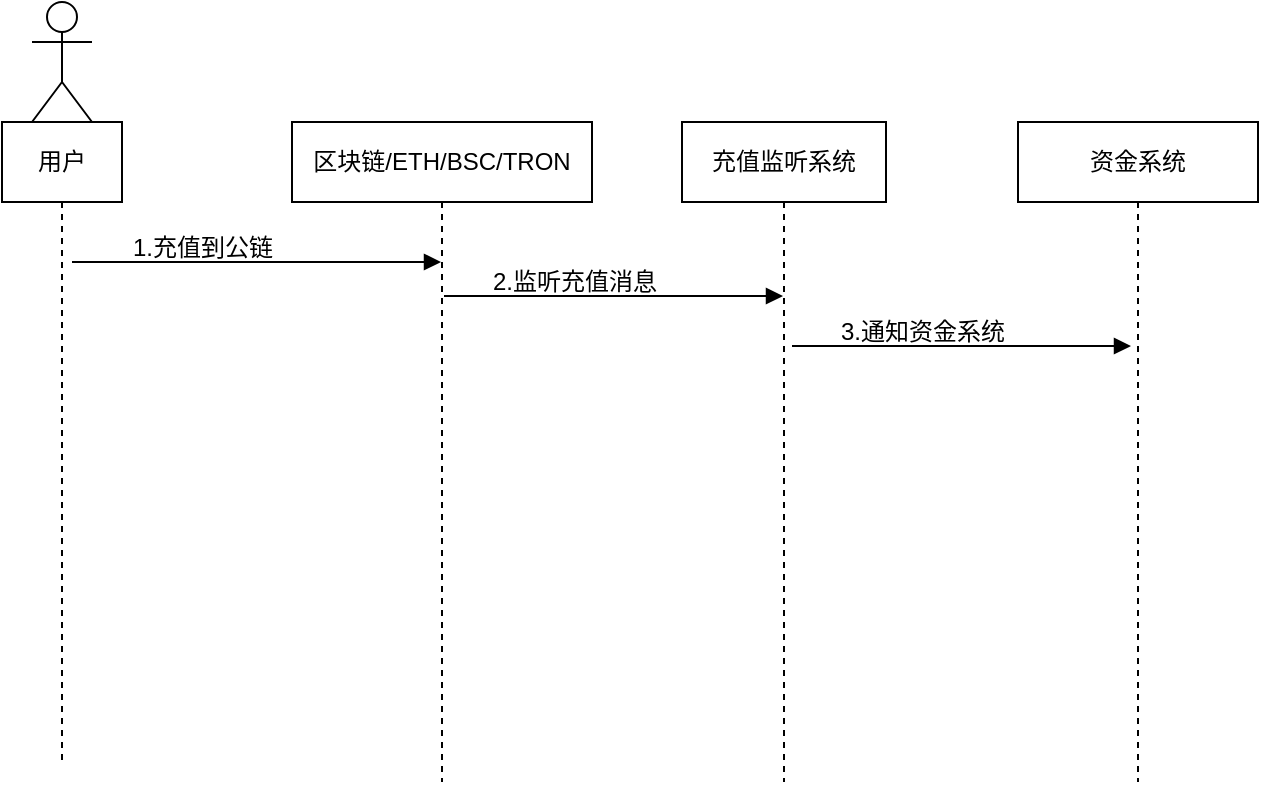 <mxfile version="20.7.2" type="github" pages="2">
  <diagram id="ESpQUyC3KSfqQ8lTwqV3" name="充值流程">
    <mxGraphModel dx="797" dy="379" grid="1" gridSize="10" guides="1" tooltips="1" connect="1" arrows="1" fold="1" page="1" pageScale="1" pageWidth="827" pageHeight="1169" math="0" shadow="0">
      <root>
        <mxCell id="0" />
        <mxCell id="1" parent="0" />
        <mxCell id="ObqIZauQ5AW_0LlvtDVD-1" value="区块链/ETH/BSC/TRON" style="shape=umlLifeline;perimeter=lifelinePerimeter;whiteSpace=wrap;html=1;container=1;collapsible=0;recursiveResize=0;outlineConnect=0;" parent="1" vertex="1">
          <mxGeometry x="220" y="110" width="150" height="330" as="geometry" />
        </mxCell>
        <mxCell id="ObqIZauQ5AW_0LlvtDVD-2" value="" style="shape=umlActor;verticalLabelPosition=bottom;verticalAlign=top;html=1;" parent="1" vertex="1">
          <mxGeometry x="90" y="50" width="30" height="60" as="geometry" />
        </mxCell>
        <mxCell id="ObqIZauQ5AW_0LlvtDVD-5" value="" style="endArrow=block;endFill=1;html=1;edgeStyle=orthogonalEdgeStyle;align=left;verticalAlign=top;rounded=0;" parent="1" target="ObqIZauQ5AW_0LlvtDVD-1" edge="1">
          <mxGeometry x="-0.646" y="10" relative="1" as="geometry">
            <mxPoint x="110" y="180" as="sourcePoint" />
            <mxPoint x="210" y="180" as="targetPoint" />
            <Array as="points">
              <mxPoint x="230" y="180" />
              <mxPoint x="230" y="180" />
            </Array>
            <mxPoint as="offset" />
          </mxGeometry>
        </mxCell>
        <mxCell id="ObqIZauQ5AW_0LlvtDVD-8" value="充值监听系统" style="shape=umlLifeline;perimeter=lifelinePerimeter;whiteSpace=wrap;html=1;container=1;collapsible=0;recursiveResize=0;outlineConnect=0;" parent="1" vertex="1">
          <mxGeometry x="415" y="110" width="102" height="330" as="geometry" />
        </mxCell>
        <mxCell id="ObqIZauQ5AW_0LlvtDVD-13" value="资金系统" style="shape=umlLifeline;perimeter=lifelinePerimeter;whiteSpace=wrap;html=1;container=1;collapsible=0;recursiveResize=0;outlineConnect=0;" parent="1" vertex="1">
          <mxGeometry x="583" y="110" width="120" height="330" as="geometry" />
        </mxCell>
        <mxCell id="70mZ4sykX8ifF7S5-0wB-8" value="用户" style="shape=umlLifeline;perimeter=lifelinePerimeter;whiteSpace=wrap;html=1;container=1;collapsible=0;recursiveResize=0;outlineConnect=0;" vertex="1" parent="1">
          <mxGeometry x="75" y="110" width="60" height="320" as="geometry" />
        </mxCell>
        <mxCell id="70mZ4sykX8ifF7S5-0wB-11" value="1.充值到公链" style="text;html=1;align=center;verticalAlign=middle;resizable=0;points=[];autosize=1;strokeColor=none;fillColor=none;" vertex="1" parent="1">
          <mxGeometry x="130" y="158" width="90" height="30" as="geometry" />
        </mxCell>
        <mxCell id="70mZ4sykX8ifF7S5-0wB-12" value="" style="endArrow=block;endFill=1;html=1;edgeStyle=orthogonalEdgeStyle;align=left;verticalAlign=top;rounded=0;" edge="1" parent="1">
          <mxGeometry x="-0.646" y="10" relative="1" as="geometry">
            <mxPoint x="296" y="197" as="sourcePoint" />
            <mxPoint x="465.5" y="197" as="targetPoint" />
            <Array as="points">
              <mxPoint x="416" y="197" />
              <mxPoint x="416" y="197" />
            </Array>
            <mxPoint as="offset" />
          </mxGeometry>
        </mxCell>
        <mxCell id="70mZ4sykX8ifF7S5-0wB-13" value="2.监听充值消息" style="text;html=1;align=center;verticalAlign=middle;resizable=0;points=[];autosize=1;strokeColor=none;fillColor=none;" vertex="1" parent="1">
          <mxGeometry x="306" y="175" width="110" height="30" as="geometry" />
        </mxCell>
        <mxCell id="70mZ4sykX8ifF7S5-0wB-14" value="" style="endArrow=block;endFill=1;html=1;edgeStyle=orthogonalEdgeStyle;align=left;verticalAlign=top;rounded=0;" edge="1" parent="1">
          <mxGeometry x="-0.646" y="10" relative="1" as="geometry">
            <mxPoint x="470" y="222" as="sourcePoint" />
            <mxPoint x="639.5" y="222" as="targetPoint" />
            <Array as="points">
              <mxPoint x="590" y="222" />
              <mxPoint x="590" y="222" />
            </Array>
            <mxPoint as="offset" />
          </mxGeometry>
        </mxCell>
        <mxCell id="70mZ4sykX8ifF7S5-0wB-15" value="3.通知资金系统" style="text;html=1;align=center;verticalAlign=middle;resizable=0;points=[];autosize=1;strokeColor=none;fillColor=none;" vertex="1" parent="1">
          <mxGeometry x="480" y="200" width="110" height="30" as="geometry" />
        </mxCell>
      </root>
    </mxGraphModel>
  </diagram>
  <diagram id="Ece7bC0aJsYZ95QNdsYo" name="购买Token流程">
    <mxGraphModel dx="1434" dy="683" grid="1" gridSize="10" guides="1" tooltips="1" connect="1" arrows="1" fold="1" page="1" pageScale="1" pageWidth="827" pageHeight="1169" math="0" shadow="0">
      <root>
        <mxCell id="0" />
        <mxCell id="1" parent="0" />
        <mxCell id="KtYX7X_tvWMYoIS5i0bi-1" value="游戏/商场" style="shape=umlLifeline;perimeter=lifelinePerimeter;whiteSpace=wrap;html=1;container=1;collapsible=0;recursiveResize=0;outlineConnect=0;" vertex="1" parent="1">
          <mxGeometry x="220" y="110" width="150" height="330" as="geometry" />
        </mxCell>
        <mxCell id="KtYX7X_tvWMYoIS5i0bi-2" value="" style="shape=umlActor;verticalLabelPosition=bottom;verticalAlign=top;html=1;" vertex="1" parent="1">
          <mxGeometry x="90" y="50" width="30" height="60" as="geometry" />
        </mxCell>
        <mxCell id="KtYX7X_tvWMYoIS5i0bi-3" value="" style="endArrow=block;endFill=1;html=1;edgeStyle=orthogonalEdgeStyle;align=left;verticalAlign=top;rounded=0;" edge="1" parent="1" target="KtYX7X_tvWMYoIS5i0bi-1">
          <mxGeometry x="-0.646" y="10" relative="1" as="geometry">
            <mxPoint x="110" y="180" as="sourcePoint" />
            <mxPoint x="210" y="180" as="targetPoint" />
            <Array as="points">
              <mxPoint x="230" y="180" />
              <mxPoint x="230" y="180" />
            </Array>
            <mxPoint as="offset" />
          </mxGeometry>
        </mxCell>
        <mxCell id="KtYX7X_tvWMYoIS5i0bi-4" value="充值监听系统" style="shape=umlLifeline;perimeter=lifelinePerimeter;whiteSpace=wrap;html=1;container=1;collapsible=0;recursiveResize=0;outlineConnect=0;" vertex="1" parent="1">
          <mxGeometry x="415" y="110" width="102" height="330" as="geometry" />
        </mxCell>
        <mxCell id="KtYX7X_tvWMYoIS5i0bi-5" value="资金系统" style="shape=umlLifeline;perimeter=lifelinePerimeter;whiteSpace=wrap;html=1;container=1;collapsible=0;recursiveResize=0;outlineConnect=0;" vertex="1" parent="1">
          <mxGeometry x="583" y="110" width="120" height="330" as="geometry" />
        </mxCell>
        <mxCell id="KtYX7X_tvWMYoIS5i0bi-6" value="用户" style="shape=umlLifeline;perimeter=lifelinePerimeter;whiteSpace=wrap;html=1;container=1;collapsible=0;recursiveResize=0;outlineConnect=0;" vertex="1" parent="1">
          <mxGeometry x="75" y="110" width="60" height="320" as="geometry" />
        </mxCell>
        <mxCell id="KtYX7X_tvWMYoIS5i0bi-7" value="1.发起购买操作" style="text;html=1;align=center;verticalAlign=middle;resizable=0;points=[];autosize=1;strokeColor=none;fillColor=none;" vertex="1" parent="1">
          <mxGeometry x="120" y="158" width="110" height="30" as="geometry" />
        </mxCell>
        <mxCell id="KtYX7X_tvWMYoIS5i0bi-8" value="" style="endArrow=block;endFill=1;html=1;edgeStyle=orthogonalEdgeStyle;align=left;verticalAlign=top;rounded=0;" edge="1" parent="1">
          <mxGeometry x="-0.646" y="10" relative="1" as="geometry">
            <mxPoint x="296" y="197" as="sourcePoint" />
            <mxPoint x="465.5" y="197" as="targetPoint" />
            <Array as="points">
              <mxPoint x="416" y="197" />
              <mxPoint x="416" y="197" />
            </Array>
            <mxPoint as="offset" />
          </mxGeometry>
        </mxCell>
        <mxCell id="KtYX7X_tvWMYoIS5i0bi-9" value="2.监听充值消息" style="text;html=1;align=center;verticalAlign=middle;resizable=0;points=[];autosize=1;strokeColor=none;fillColor=none;" vertex="1" parent="1">
          <mxGeometry x="306" y="175" width="110" height="30" as="geometry" />
        </mxCell>
        <mxCell id="KtYX7X_tvWMYoIS5i0bi-10" value="" style="endArrow=block;endFill=1;html=1;edgeStyle=orthogonalEdgeStyle;align=left;verticalAlign=top;rounded=0;" edge="1" parent="1">
          <mxGeometry x="-0.646" y="10" relative="1" as="geometry">
            <mxPoint x="470" y="222" as="sourcePoint" />
            <mxPoint x="639.5" y="222" as="targetPoint" />
            <Array as="points">
              <mxPoint x="590" y="222" />
              <mxPoint x="590" y="222" />
            </Array>
            <mxPoint as="offset" />
          </mxGeometry>
        </mxCell>
        <mxCell id="KtYX7X_tvWMYoIS5i0bi-11" value="3.通知资金系统" style="text;html=1;align=center;verticalAlign=middle;resizable=0;points=[];autosize=1;strokeColor=none;fillColor=none;" vertex="1" parent="1">
          <mxGeometry x="480" y="200" width="110" height="30" as="geometry" />
        </mxCell>
      </root>
    </mxGraphModel>
  </diagram>
</mxfile>
